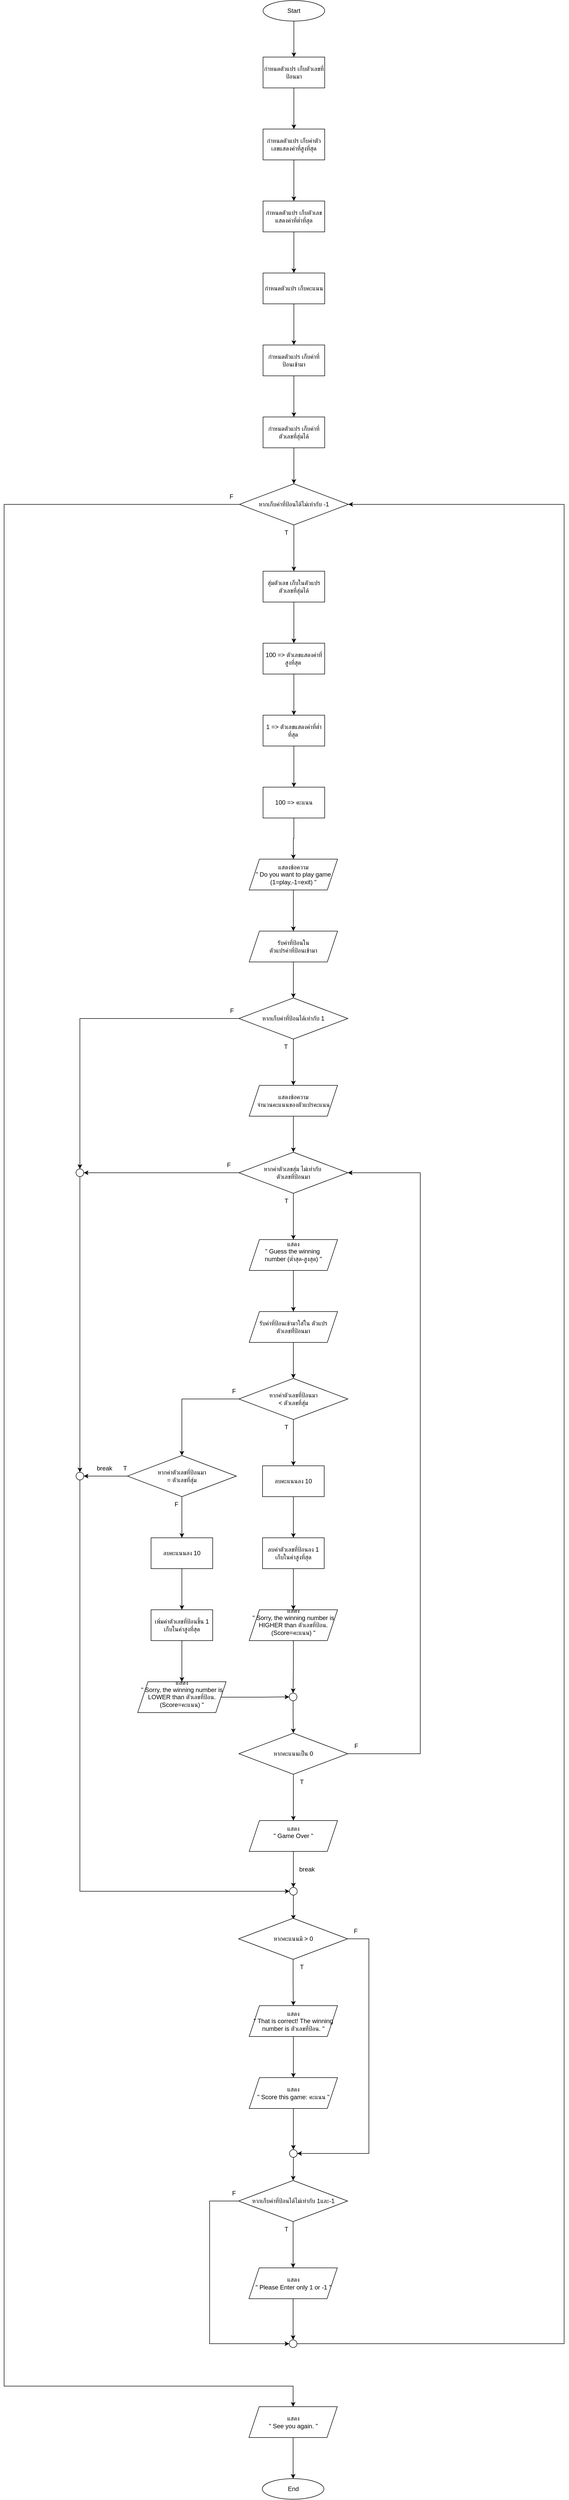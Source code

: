 <mxfile version="28.0.7">
  <diagram name="หน้า-1" id="Oi0tsMdzcpsb-fxznbwA">
    <mxGraphModel dx="1688" dy="536" grid="1" gridSize="10" guides="1" tooltips="1" connect="1" arrows="1" fold="1" page="1" pageScale="1" pageWidth="827" pageHeight="1169" math="0" shadow="0">
      <root>
        <mxCell id="0" />
        <mxCell id="1" parent="0" />
        <mxCell id="scLSkdoXmvEnEPf9tZEV-4" value="" style="edgeStyle=orthogonalEdgeStyle;rounded=0;orthogonalLoop=1;jettySize=auto;html=1;" edge="1" parent="1" source="scLSkdoXmvEnEPf9tZEV-2" target="scLSkdoXmvEnEPf9tZEV-3">
          <mxGeometry relative="1" as="geometry" />
        </mxCell>
        <mxCell id="scLSkdoXmvEnEPf9tZEV-2" value="Start" style="ellipse;whiteSpace=wrap;html=1;" vertex="1" parent="1">
          <mxGeometry x="354" y="40" width="120" height="40" as="geometry" />
        </mxCell>
        <mxCell id="scLSkdoXmvEnEPf9tZEV-6" value="" style="edgeStyle=orthogonalEdgeStyle;rounded=0;orthogonalLoop=1;jettySize=auto;html=1;" edge="1" parent="1" source="scLSkdoXmvEnEPf9tZEV-3" target="scLSkdoXmvEnEPf9tZEV-5">
          <mxGeometry relative="1" as="geometry" />
        </mxCell>
        <mxCell id="scLSkdoXmvEnEPf9tZEV-3" value="กำหนดตัวแปร เก็บตัวเลขที่ป้อนมา" style="whiteSpace=wrap;html=1;" vertex="1" parent="1">
          <mxGeometry x="354" y="150" width="120" height="60" as="geometry" />
        </mxCell>
        <mxCell id="scLSkdoXmvEnEPf9tZEV-8" value="" style="edgeStyle=orthogonalEdgeStyle;rounded=0;orthogonalLoop=1;jettySize=auto;html=1;" edge="1" parent="1" source="scLSkdoXmvEnEPf9tZEV-5" target="scLSkdoXmvEnEPf9tZEV-7">
          <mxGeometry relative="1" as="geometry" />
        </mxCell>
        <mxCell id="scLSkdoXmvEnEPf9tZEV-5" value="กำหนดตัวแปร เก็บค่าตัวเลขแสดงค่าที่สูงที่สุด" style="whiteSpace=wrap;html=1;" vertex="1" parent="1">
          <mxGeometry x="354" y="290" width="120" height="60" as="geometry" />
        </mxCell>
        <mxCell id="scLSkdoXmvEnEPf9tZEV-10" value="" style="edgeStyle=orthogonalEdgeStyle;rounded=0;orthogonalLoop=1;jettySize=auto;html=1;" edge="1" parent="1" source="scLSkdoXmvEnEPf9tZEV-7" target="scLSkdoXmvEnEPf9tZEV-9">
          <mxGeometry relative="1" as="geometry" />
        </mxCell>
        <mxCell id="scLSkdoXmvEnEPf9tZEV-7" value="กำหนดตัวแปร เก็บตัวเลขแสดงค่าที่ต่ำที่สุด" style="whiteSpace=wrap;html=1;" vertex="1" parent="1">
          <mxGeometry x="354" y="430" width="120" height="60" as="geometry" />
        </mxCell>
        <mxCell id="scLSkdoXmvEnEPf9tZEV-12" value="" style="edgeStyle=orthogonalEdgeStyle;rounded=0;orthogonalLoop=1;jettySize=auto;html=1;" edge="1" parent="1" source="scLSkdoXmvEnEPf9tZEV-9" target="scLSkdoXmvEnEPf9tZEV-11">
          <mxGeometry relative="1" as="geometry" />
        </mxCell>
        <mxCell id="scLSkdoXmvEnEPf9tZEV-9" value="กำหนดตัวแปร เก็บคะแนน" style="whiteSpace=wrap;html=1;" vertex="1" parent="1">
          <mxGeometry x="354" y="570" width="120" height="60" as="geometry" />
        </mxCell>
        <mxCell id="scLSkdoXmvEnEPf9tZEV-16" value="" style="edgeStyle=orthogonalEdgeStyle;rounded=0;orthogonalLoop=1;jettySize=auto;html=1;" edge="1" parent="1" source="scLSkdoXmvEnEPf9tZEV-11" target="scLSkdoXmvEnEPf9tZEV-15">
          <mxGeometry relative="1" as="geometry" />
        </mxCell>
        <mxCell id="scLSkdoXmvEnEPf9tZEV-11" value="กำหนดตัวแปร เก็บค่าที่ป้อนเข้ามา" style="whiteSpace=wrap;html=1;" vertex="1" parent="1">
          <mxGeometry x="354" y="710" width="120" height="60" as="geometry" />
        </mxCell>
        <mxCell id="scLSkdoXmvEnEPf9tZEV-18" value="" style="edgeStyle=orthogonalEdgeStyle;rounded=0;orthogonalLoop=1;jettySize=auto;html=1;" edge="1" parent="1" source="scLSkdoXmvEnEPf9tZEV-15" target="scLSkdoXmvEnEPf9tZEV-17">
          <mxGeometry relative="1" as="geometry" />
        </mxCell>
        <mxCell id="scLSkdoXmvEnEPf9tZEV-15" value="กำหนดตัวแปร เก็บค่าที่ตัวเลขที่สุ่มได้" style="whiteSpace=wrap;html=1;" vertex="1" parent="1">
          <mxGeometry x="354" y="850" width="120" height="60" as="geometry" />
        </mxCell>
        <mxCell id="scLSkdoXmvEnEPf9tZEV-20" value="" style="edgeStyle=orthogonalEdgeStyle;rounded=0;orthogonalLoop=1;jettySize=auto;html=1;" edge="1" parent="1" source="scLSkdoXmvEnEPf9tZEV-17" target="scLSkdoXmvEnEPf9tZEV-19">
          <mxGeometry relative="1" as="geometry" />
        </mxCell>
        <mxCell id="scLSkdoXmvEnEPf9tZEV-159" style="edgeStyle=orthogonalEdgeStyle;rounded=0;orthogonalLoop=1;jettySize=auto;html=1;exitX=0;exitY=0.5;exitDx=0;exitDy=0;entryX=0.5;entryY=0;entryDx=0;entryDy=0;" edge="1" parent="1" source="scLSkdoXmvEnEPf9tZEV-17" target="scLSkdoXmvEnEPf9tZEV-168">
          <mxGeometry relative="1" as="geometry">
            <mxPoint x="412.5" y="4720" as="targetPoint" />
            <Array as="points">
              <mxPoint x="-150" y="1020" />
              <mxPoint x="-150" y="4680" />
              <mxPoint x="413" y="4680" />
            </Array>
          </mxGeometry>
        </mxCell>
        <mxCell id="scLSkdoXmvEnEPf9tZEV-17" value="หากเก็บค่าที่ป้อนได้ไม่เท่ากับ -1" style="rhombus;whiteSpace=wrap;html=1;" vertex="1" parent="1">
          <mxGeometry x="308" y="980" width="212" height="80" as="geometry" />
        </mxCell>
        <mxCell id="scLSkdoXmvEnEPf9tZEV-37" value="" style="edgeStyle=orthogonalEdgeStyle;rounded=0;orthogonalLoop=1;jettySize=auto;html=1;" edge="1" parent="1" source="scLSkdoXmvEnEPf9tZEV-19" target="scLSkdoXmvEnEPf9tZEV-36">
          <mxGeometry relative="1" as="geometry" />
        </mxCell>
        <mxCell id="scLSkdoXmvEnEPf9tZEV-19" value="สุ่มตัวเลข เก็บในตัวแปรตัวเลขที่สุ่มได้" style="whiteSpace=wrap;html=1;" vertex="1" parent="1">
          <mxGeometry x="354" y="1150" width="120" height="60" as="geometry" />
        </mxCell>
        <mxCell id="scLSkdoXmvEnEPf9tZEV-31" value="" style="edgeStyle=orthogonalEdgeStyle;rounded=0;orthogonalLoop=1;jettySize=auto;html=1;" edge="1" parent="1" source="scLSkdoXmvEnEPf9tZEV-32" target="scLSkdoXmvEnEPf9tZEV-34">
          <mxGeometry relative="1" as="geometry" />
        </mxCell>
        <mxCell id="scLSkdoXmvEnEPf9tZEV-32" value="แสดงข้อความ&lt;div&gt;&quot;&amp;nbsp;Do you want to play game (1=play,-1=exit) &quot;&lt;/div&gt;" style="shape=parallelogram;perimeter=parallelogramPerimeter;whiteSpace=wrap;html=1;fixedSize=1;" vertex="1" parent="1">
          <mxGeometry x="327" y="1710" width="172" height="60" as="geometry" />
        </mxCell>
        <mxCell id="scLSkdoXmvEnEPf9tZEV-33" value="" style="edgeStyle=orthogonalEdgeStyle;rounded=0;orthogonalLoop=1;jettySize=auto;html=1;" edge="1" parent="1" source="scLSkdoXmvEnEPf9tZEV-34" target="scLSkdoXmvEnEPf9tZEV-35">
          <mxGeometry relative="1" as="geometry" />
        </mxCell>
        <mxCell id="scLSkdoXmvEnEPf9tZEV-34" value="รับค่าที่ป้อนใน&lt;div&gt;ตัวแปรค่าที่ป้อนเข้ามา&lt;/div&gt;" style="shape=parallelogram;perimeter=parallelogramPerimeter;whiteSpace=wrap;html=1;fixedSize=1;" vertex="1" parent="1">
          <mxGeometry x="327" y="1850" width="172" height="60" as="geometry" />
        </mxCell>
        <mxCell id="scLSkdoXmvEnEPf9tZEV-119" value="" style="edgeStyle=orthogonalEdgeStyle;rounded=0;orthogonalLoop=1;jettySize=auto;html=1;" edge="1" parent="1" source="scLSkdoXmvEnEPf9tZEV-35" target="scLSkdoXmvEnEPf9tZEV-51">
          <mxGeometry relative="1" as="geometry" />
        </mxCell>
        <mxCell id="scLSkdoXmvEnEPf9tZEV-138" style="edgeStyle=orthogonalEdgeStyle;rounded=0;orthogonalLoop=1;jettySize=auto;html=1;exitX=0;exitY=0.5;exitDx=0;exitDy=0;entryX=0.5;entryY=0;entryDx=0;entryDy=0;" edge="1" parent="1" source="scLSkdoXmvEnEPf9tZEV-35" target="scLSkdoXmvEnEPf9tZEV-139">
          <mxGeometry relative="1" as="geometry">
            <mxPoint y="2320" as="targetPoint" />
          </mxGeometry>
        </mxCell>
        <mxCell id="scLSkdoXmvEnEPf9tZEV-35" value="หากเก็บค่าที่ป้อนได้เท่ากับ 1" style="rhombus;whiteSpace=wrap;html=1;" vertex="1" parent="1">
          <mxGeometry x="307" y="1980" width="212" height="80" as="geometry" />
        </mxCell>
        <mxCell id="scLSkdoXmvEnEPf9tZEV-39" value="" style="edgeStyle=orthogonalEdgeStyle;rounded=0;orthogonalLoop=1;jettySize=auto;html=1;" edge="1" parent="1" source="scLSkdoXmvEnEPf9tZEV-36" target="scLSkdoXmvEnEPf9tZEV-38">
          <mxGeometry relative="1" as="geometry" />
        </mxCell>
        <mxCell id="scLSkdoXmvEnEPf9tZEV-36" value="100 =&amp;gt; ตัวเลขแสดงค่าที่สูงที่สุด&amp;nbsp;" style="whiteSpace=wrap;html=1;" vertex="1" parent="1">
          <mxGeometry x="354" y="1290" width="120" height="60" as="geometry" />
        </mxCell>
        <mxCell id="scLSkdoXmvEnEPf9tZEV-41" value="" style="edgeStyle=orthogonalEdgeStyle;rounded=0;orthogonalLoop=1;jettySize=auto;html=1;" edge="1" parent="1" source="scLSkdoXmvEnEPf9tZEV-38" target="scLSkdoXmvEnEPf9tZEV-40">
          <mxGeometry relative="1" as="geometry" />
        </mxCell>
        <mxCell id="scLSkdoXmvEnEPf9tZEV-38" value="1 =&amp;gt; ตัวเลขแสดงค่าที่ต่ำที่สุด&amp;nbsp;" style="whiteSpace=wrap;html=1;" vertex="1" parent="1">
          <mxGeometry x="354" y="1430" width="120" height="60" as="geometry" />
        </mxCell>
        <mxCell id="scLSkdoXmvEnEPf9tZEV-44" value="" style="edgeStyle=orthogonalEdgeStyle;rounded=0;orthogonalLoop=1;jettySize=auto;html=1;" edge="1" parent="1" source="scLSkdoXmvEnEPf9tZEV-40" target="scLSkdoXmvEnEPf9tZEV-32">
          <mxGeometry relative="1" as="geometry" />
        </mxCell>
        <mxCell id="scLSkdoXmvEnEPf9tZEV-40" value="100 =&amp;gt; คะแนน" style="whiteSpace=wrap;html=1;" vertex="1" parent="1">
          <mxGeometry x="354" y="1570" width="120" height="60" as="geometry" />
        </mxCell>
        <mxCell id="scLSkdoXmvEnEPf9tZEV-56" value="" style="edgeStyle=orthogonalEdgeStyle;rounded=0;orthogonalLoop=1;jettySize=auto;html=1;" edge="1" parent="1" source="scLSkdoXmvEnEPf9tZEV-51" target="scLSkdoXmvEnEPf9tZEV-55">
          <mxGeometry relative="1" as="geometry" />
        </mxCell>
        <mxCell id="scLSkdoXmvEnEPf9tZEV-51" value="แสดงข้อความ&lt;div&gt;จำนวนคะแนนของตัวแปรคะแนน&lt;/div&gt;" style="shape=parallelogram;perimeter=parallelogramPerimeter;whiteSpace=wrap;html=1;fixedSize=1;" vertex="1" parent="1">
          <mxGeometry x="327" y="2150" width="172" height="60" as="geometry" />
        </mxCell>
        <mxCell id="scLSkdoXmvEnEPf9tZEV-60" value="" style="edgeStyle=orthogonalEdgeStyle;rounded=0;orthogonalLoop=1;jettySize=auto;html=1;" edge="1" parent="1" source="scLSkdoXmvEnEPf9tZEV-55" target="scLSkdoXmvEnEPf9tZEV-59">
          <mxGeometry relative="1" as="geometry" />
        </mxCell>
        <mxCell id="scLSkdoXmvEnEPf9tZEV-55" value="หากค่าตัวเลขสุ่ม ไม่เท่ากับ&amp;nbsp;&lt;div&gt;ตัวเลขที่ป้อนมา&lt;/div&gt;" style="rhombus;whiteSpace=wrap;html=1;" vertex="1" parent="1">
          <mxGeometry x="307" y="2280" width="212" height="80" as="geometry" />
        </mxCell>
        <mxCell id="scLSkdoXmvEnEPf9tZEV-62" value="" style="edgeStyle=orthogonalEdgeStyle;rounded=0;orthogonalLoop=1;jettySize=auto;html=1;" edge="1" parent="1" source="scLSkdoXmvEnEPf9tZEV-59" target="scLSkdoXmvEnEPf9tZEV-61">
          <mxGeometry relative="1" as="geometry" />
        </mxCell>
        <mxCell id="scLSkdoXmvEnEPf9tZEV-59" value="แสดง&lt;div&gt;&quot;&amp;nbsp;Guess the winning&amp;nbsp;&lt;/div&gt;&lt;div&gt;number (ต่ำสุด-สูงสุด) &quot;&lt;br&gt;&lt;br&gt;&lt;/div&gt;" style="shape=parallelogram;perimeter=parallelogramPerimeter;whiteSpace=wrap;html=1;fixedSize=1;" vertex="1" parent="1">
          <mxGeometry x="327" y="2450" width="172" height="60" as="geometry" />
        </mxCell>
        <mxCell id="scLSkdoXmvEnEPf9tZEV-66" value="" style="edgeStyle=orthogonalEdgeStyle;rounded=0;orthogonalLoop=1;jettySize=auto;html=1;" edge="1" parent="1" source="scLSkdoXmvEnEPf9tZEV-61" target="scLSkdoXmvEnEPf9tZEV-65">
          <mxGeometry relative="1" as="geometry" />
        </mxCell>
        <mxCell id="scLSkdoXmvEnEPf9tZEV-61" value="รับค่าที่ป้อนเข้ามาใส่ใน ตัวแปร&lt;div&gt;ตัวเลขที่่ป้อนมา&lt;/div&gt;" style="shape=parallelogram;perimeter=parallelogramPerimeter;whiteSpace=wrap;html=1;fixedSize=1;" vertex="1" parent="1">
          <mxGeometry x="327" y="2590" width="172" height="60" as="geometry" />
        </mxCell>
        <mxCell id="scLSkdoXmvEnEPf9tZEV-68" value="" style="edgeStyle=orthogonalEdgeStyle;rounded=0;orthogonalLoop=1;jettySize=auto;html=1;" edge="1" parent="1" source="scLSkdoXmvEnEPf9tZEV-65" target="scLSkdoXmvEnEPf9tZEV-67">
          <mxGeometry relative="1" as="geometry" />
        </mxCell>
        <mxCell id="scLSkdoXmvEnEPf9tZEV-80" style="edgeStyle=orthogonalEdgeStyle;rounded=0;orthogonalLoop=1;jettySize=auto;html=1;exitX=0.5;exitY=1;exitDx=0;exitDy=0;entryX=0.5;entryY=0;entryDx=0;entryDy=0;" edge="1" parent="1" source="scLSkdoXmvEnEPf9tZEV-81" target="scLSkdoXmvEnEPf9tZEV-76">
          <mxGeometry relative="1" as="geometry">
            <Array as="points">
              <mxPoint x="196" y="2950" />
              <mxPoint x="196" y="3030" />
            </Array>
          </mxGeometry>
        </mxCell>
        <mxCell id="scLSkdoXmvEnEPf9tZEV-65" value="หากค่า&lt;span style=&quot;background-color: transparent; color: light-dark(rgb(0, 0, 0), rgb(255, 255, 255));&quot;&gt;ตัวเลขที่ป้อนมา&lt;br&gt;&amp;lt; ตัวเลขที่สุ่ม&lt;/span&gt;" style="rhombus;whiteSpace=wrap;html=1;" vertex="1" parent="1">
          <mxGeometry x="307" y="2720" width="212" height="80" as="geometry" />
        </mxCell>
        <mxCell id="scLSkdoXmvEnEPf9tZEV-70" value="" style="edgeStyle=orthogonalEdgeStyle;rounded=0;orthogonalLoop=1;jettySize=auto;html=1;" edge="1" parent="1" source="scLSkdoXmvEnEPf9tZEV-67" target="scLSkdoXmvEnEPf9tZEV-69">
          <mxGeometry relative="1" as="geometry" />
        </mxCell>
        <mxCell id="scLSkdoXmvEnEPf9tZEV-67" value="ลบคะแนนลง 10" style="whiteSpace=wrap;html=1;" vertex="1" parent="1">
          <mxGeometry x="353" y="2890" width="120" height="60" as="geometry" />
        </mxCell>
        <mxCell id="scLSkdoXmvEnEPf9tZEV-74" value="" style="edgeStyle=orthogonalEdgeStyle;rounded=0;orthogonalLoop=1;jettySize=auto;html=1;" edge="1" parent="1" source="scLSkdoXmvEnEPf9tZEV-69" target="scLSkdoXmvEnEPf9tZEV-73">
          <mxGeometry relative="1" as="geometry" />
        </mxCell>
        <mxCell id="scLSkdoXmvEnEPf9tZEV-69" value="ลบค่าตัวเลขที่ป้อนลง 1&lt;div&gt;เก็บในค่าสูงที่สุด&lt;/div&gt;" style="whiteSpace=wrap;html=1;" vertex="1" parent="1">
          <mxGeometry x="353" y="3030" width="120" height="60" as="geometry" />
        </mxCell>
        <mxCell id="scLSkdoXmvEnEPf9tZEV-84" style="edgeStyle=orthogonalEdgeStyle;rounded=0;orthogonalLoop=1;jettySize=auto;html=1;exitX=0.5;exitY=1;exitDx=0;exitDy=0;entryX=0.5;entryY=0;entryDx=0;entryDy=0;" edge="1" parent="1" source="scLSkdoXmvEnEPf9tZEV-73" target="scLSkdoXmvEnEPf9tZEV-87">
          <mxGeometry relative="1" as="geometry" />
        </mxCell>
        <mxCell id="scLSkdoXmvEnEPf9tZEV-73" value="แสดง&lt;div&gt;&quot;&amp;nbsp;&lt;span style=&quot;background-color: transparent;&quot;&gt;Sorry, the winning number is HIGHER than ตัวเลขที่ป้อน. (Score=คะแนน)&lt;/span&gt;&lt;span style=&quot;background-color: transparent; color: light-dark(rgb(0, 0, 0), rgb(255, 255, 255));&quot;&gt;&amp;nbsp;&quot;&lt;/span&gt;&lt;/div&gt;&lt;div&gt;&lt;br&gt;&lt;/div&gt;" style="shape=parallelogram;perimeter=parallelogramPerimeter;whiteSpace=wrap;html=1;fixedSize=1;" vertex="1" parent="1">
          <mxGeometry x="327" y="3170" width="172" height="60" as="geometry" />
        </mxCell>
        <mxCell id="scLSkdoXmvEnEPf9tZEV-75" value="" style="edgeStyle=orthogonalEdgeStyle;rounded=0;orthogonalLoop=1;jettySize=auto;html=1;" edge="1" parent="1" source="scLSkdoXmvEnEPf9tZEV-76" target="scLSkdoXmvEnEPf9tZEV-78">
          <mxGeometry relative="1" as="geometry" />
        </mxCell>
        <mxCell id="scLSkdoXmvEnEPf9tZEV-76" value="ลบคะแนนลง 10" style="whiteSpace=wrap;html=1;" vertex="1" parent="1">
          <mxGeometry x="136" y="3030" width="120" height="60" as="geometry" />
        </mxCell>
        <mxCell id="scLSkdoXmvEnEPf9tZEV-77" value="" style="edgeStyle=orthogonalEdgeStyle;rounded=0;orthogonalLoop=1;jettySize=auto;html=1;" edge="1" parent="1" source="scLSkdoXmvEnEPf9tZEV-78" target="scLSkdoXmvEnEPf9tZEV-79">
          <mxGeometry relative="1" as="geometry" />
        </mxCell>
        <mxCell id="scLSkdoXmvEnEPf9tZEV-78" value="เพิ่มค่าตัวเลขที่ป้อนขึ้น 1&lt;div&gt;เก็บในค่าสูงที่สุด&lt;/div&gt;" style="whiteSpace=wrap;html=1;" vertex="1" parent="1">
          <mxGeometry x="136" y="3170" width="120" height="60" as="geometry" />
        </mxCell>
        <mxCell id="scLSkdoXmvEnEPf9tZEV-79" value="แสดง&lt;div&gt;&quot;&amp;nbsp;&lt;span style=&quot;background-color: transparent;&quot;&gt;Sorry, the winning number is LOWER than ตัวเลขที่ป้อน. (Score=คะแนน)&lt;/span&gt;&lt;span style=&quot;background-color: transparent; color: light-dark(rgb(0, 0, 0), rgb(255, 255, 255));&quot;&gt;&amp;nbsp;&quot;&lt;/span&gt;&lt;/div&gt;&lt;div&gt;&lt;br&gt;&lt;/div&gt;" style="shape=parallelogram;perimeter=parallelogramPerimeter;whiteSpace=wrap;html=1;fixedSize=1;" vertex="1" parent="1">
          <mxGeometry x="110" y="3310" width="172" height="60" as="geometry" />
        </mxCell>
        <mxCell id="scLSkdoXmvEnEPf9tZEV-82" value="" style="edgeStyle=orthogonalEdgeStyle;rounded=0;orthogonalLoop=1;jettySize=auto;html=1;exitX=0;exitY=0.5;exitDx=0;exitDy=0;entryX=0.5;entryY=0;entryDx=0;entryDy=0;" edge="1" parent="1" source="scLSkdoXmvEnEPf9tZEV-65" target="scLSkdoXmvEnEPf9tZEV-81">
          <mxGeometry relative="1" as="geometry">
            <mxPoint x="308" y="2760" as="sourcePoint" />
            <mxPoint x="196" y="3030" as="targetPoint" />
          </mxGeometry>
        </mxCell>
        <mxCell id="scLSkdoXmvEnEPf9tZEV-114" style="edgeStyle=orthogonalEdgeStyle;rounded=0;orthogonalLoop=1;jettySize=auto;html=1;exitX=0;exitY=0.5;exitDx=0;exitDy=0;entryX=1;entryY=0.5;entryDx=0;entryDy=0;" edge="1" parent="1" source="scLSkdoXmvEnEPf9tZEV-81" target="scLSkdoXmvEnEPf9tZEV-112">
          <mxGeometry relative="1" as="geometry" />
        </mxCell>
        <mxCell id="scLSkdoXmvEnEPf9tZEV-81" value="หากค่า&lt;span style=&quot;background-color: transparent; color: light-dark(rgb(0, 0, 0), rgb(255, 255, 255));&quot;&gt;ตัวเลขที่ป้อนมา&lt;br&gt;= ตัวเลขที่สุ่ม&lt;/span&gt;" style="rhombus;whiteSpace=wrap;html=1;" vertex="1" parent="1">
          <mxGeometry x="90" y="2870" width="212" height="80" as="geometry" />
        </mxCell>
        <mxCell id="scLSkdoXmvEnEPf9tZEV-88" value="" style="edgeStyle=orthogonalEdgeStyle;rounded=0;orthogonalLoop=1;jettySize=auto;html=1;exitX=1;exitY=0.5;exitDx=0;exitDy=0;" edge="1" parent="1" source="scLSkdoXmvEnEPf9tZEV-79" target="scLSkdoXmvEnEPf9tZEV-87">
          <mxGeometry relative="1" as="geometry">
            <mxPoint x="420.0" y="3339.556" as="targetPoint" />
            <mxPoint x="272" y="3340" as="sourcePoint" />
          </mxGeometry>
        </mxCell>
        <mxCell id="scLSkdoXmvEnEPf9tZEV-95" value="" style="edgeStyle=orthogonalEdgeStyle;rounded=0;orthogonalLoop=1;jettySize=auto;html=1;" edge="1" parent="1" source="scLSkdoXmvEnEPf9tZEV-87" target="scLSkdoXmvEnEPf9tZEV-94">
          <mxGeometry relative="1" as="geometry" />
        </mxCell>
        <mxCell id="scLSkdoXmvEnEPf9tZEV-87" value="" style="ellipse;whiteSpace=wrap;html=1;aspect=fixed;" vertex="1" parent="1">
          <mxGeometry x="405" y="3332" width="15" height="15" as="geometry" />
        </mxCell>
        <mxCell id="scLSkdoXmvEnEPf9tZEV-99" value="" style="edgeStyle=orthogonalEdgeStyle;rounded=0;orthogonalLoop=1;jettySize=auto;html=1;" edge="1" parent="1" source="scLSkdoXmvEnEPf9tZEV-94" target="scLSkdoXmvEnEPf9tZEV-98">
          <mxGeometry relative="1" as="geometry" />
        </mxCell>
        <mxCell id="scLSkdoXmvEnEPf9tZEV-100" style="edgeStyle=orthogonalEdgeStyle;rounded=0;orthogonalLoop=1;jettySize=auto;html=1;entryX=1;entryY=0.5;entryDx=0;entryDy=0;" edge="1" parent="1" source="scLSkdoXmvEnEPf9tZEV-94" target="scLSkdoXmvEnEPf9tZEV-55">
          <mxGeometry relative="1" as="geometry">
            <Array as="points">
              <mxPoint x="660" y="3450" />
              <mxPoint x="660" y="2320" />
            </Array>
          </mxGeometry>
        </mxCell>
        <mxCell id="scLSkdoXmvEnEPf9tZEV-94" value="หากคะแนนเป็น 0" style="rhombus;whiteSpace=wrap;html=1;" vertex="1" parent="1">
          <mxGeometry x="307" y="3410" width="212" height="80" as="geometry" />
        </mxCell>
        <mxCell id="scLSkdoXmvEnEPf9tZEV-111" value="" style="edgeStyle=orthogonalEdgeStyle;rounded=0;orthogonalLoop=1;jettySize=auto;html=1;" edge="1" parent="1" source="scLSkdoXmvEnEPf9tZEV-98" target="scLSkdoXmvEnEPf9tZEV-110">
          <mxGeometry relative="1" as="geometry" />
        </mxCell>
        <mxCell id="scLSkdoXmvEnEPf9tZEV-98" value="แสดง&lt;div&gt;&quot;&amp;nbsp;Game Over&lt;span style=&quot;background-color: transparent; color: light-dark(rgb(0, 0, 0), rgb(255, 255, 255));&quot;&gt;&amp;nbsp;&quot;&lt;/span&gt;&lt;/div&gt;&lt;div&gt;&lt;br&gt;&lt;/div&gt;" style="shape=parallelogram;perimeter=parallelogramPerimeter;whiteSpace=wrap;html=1;fixedSize=1;" vertex="1" parent="1">
          <mxGeometry x="327" y="3580" width="172" height="60" as="geometry" />
        </mxCell>
        <mxCell id="scLSkdoXmvEnEPf9tZEV-103" value="F" style="text;html=1;align=center;verticalAlign=middle;resizable=0;points=[];autosize=1;strokeColor=none;fillColor=none;" vertex="1" parent="1">
          <mxGeometry x="282" y="2730" width="30" height="30" as="geometry" />
        </mxCell>
        <mxCell id="scLSkdoXmvEnEPf9tZEV-104" value="T" style="text;html=1;align=center;verticalAlign=middle;resizable=0;points=[];autosize=1;strokeColor=none;fillColor=none;" vertex="1" parent="1">
          <mxGeometry x="384" y="2800" width="30" height="30" as="geometry" />
        </mxCell>
        <mxCell id="scLSkdoXmvEnEPf9tZEV-105" value="F" style="text;html=1;align=center;verticalAlign=middle;resizable=0;points=[];autosize=1;strokeColor=none;fillColor=none;" vertex="1" parent="1">
          <mxGeometry x="520" y="3420" width="30" height="30" as="geometry" />
        </mxCell>
        <mxCell id="scLSkdoXmvEnEPf9tZEV-106" value="T" style="text;html=1;align=center;verticalAlign=middle;resizable=0;points=[];autosize=1;strokeColor=none;fillColor=none;" vertex="1" parent="1">
          <mxGeometry x="414" y="3490" width="30" height="30" as="geometry" />
        </mxCell>
        <mxCell id="scLSkdoXmvEnEPf9tZEV-121" value="" style="edgeStyle=orthogonalEdgeStyle;rounded=0;orthogonalLoop=1;jettySize=auto;html=1;" edge="1" parent="1" source="scLSkdoXmvEnEPf9tZEV-110">
          <mxGeometry relative="1" as="geometry">
            <mxPoint x="413" y="3772.5" as="targetPoint" />
          </mxGeometry>
        </mxCell>
        <mxCell id="scLSkdoXmvEnEPf9tZEV-110" value="" style="ellipse;whiteSpace=wrap;html=1;aspect=fixed;" vertex="1" parent="1">
          <mxGeometry x="405.5" y="3710" width="15" height="15" as="geometry" />
        </mxCell>
        <mxCell id="scLSkdoXmvEnEPf9tZEV-115" value="" style="edgeStyle=orthogonalEdgeStyle;rounded=0;orthogonalLoop=1;jettySize=auto;html=1;exitX=0.5;exitY=1;exitDx=0;exitDy=0;entryX=0.5;entryY=0;entryDx=0;entryDy=0;" edge="1" parent="1" source="scLSkdoXmvEnEPf9tZEV-139" target="scLSkdoXmvEnEPf9tZEV-112">
          <mxGeometry relative="1" as="geometry">
            <mxPoint x="407" y="3718" as="targetPoint" />
            <mxPoint x="308" y="2320" as="sourcePoint" />
            <Array as="points" />
          </mxGeometry>
        </mxCell>
        <mxCell id="scLSkdoXmvEnEPf9tZEV-116" style="edgeStyle=orthogonalEdgeStyle;rounded=0;orthogonalLoop=1;jettySize=auto;html=1;exitX=0.5;exitY=1;exitDx=0;exitDy=0;entryX=0;entryY=0.5;entryDx=0;entryDy=0;" edge="1" parent="1" source="scLSkdoXmvEnEPf9tZEV-112" target="scLSkdoXmvEnEPf9tZEV-110">
          <mxGeometry relative="1" as="geometry" />
        </mxCell>
        <mxCell id="scLSkdoXmvEnEPf9tZEV-112" value="" style="ellipse;whiteSpace=wrap;html=1;aspect=fixed;" vertex="1" parent="1">
          <mxGeometry x="-10" y="2902.5" width="15" height="15" as="geometry" />
        </mxCell>
        <mxCell id="scLSkdoXmvEnEPf9tZEV-117" value="T" style="text;html=1;align=center;verticalAlign=middle;resizable=0;points=[];autosize=1;strokeColor=none;fillColor=none;" vertex="1" parent="1">
          <mxGeometry x="70" y="2880" width="30" height="30" as="geometry" />
        </mxCell>
        <mxCell id="scLSkdoXmvEnEPf9tZEV-118" value="F" style="text;html=1;align=center;verticalAlign=middle;resizable=0;points=[];autosize=1;strokeColor=none;fillColor=none;" vertex="1" parent="1">
          <mxGeometry x="170" y="2950" width="30" height="30" as="geometry" />
        </mxCell>
        <mxCell id="scLSkdoXmvEnEPf9tZEV-126" value="" style="edgeStyle=orthogonalEdgeStyle;rounded=0;orthogonalLoop=1;jettySize=auto;html=1;" edge="1" parent="1" source="scLSkdoXmvEnEPf9tZEV-122" target="scLSkdoXmvEnEPf9tZEV-125">
          <mxGeometry relative="1" as="geometry" />
        </mxCell>
        <mxCell id="scLSkdoXmvEnEPf9tZEV-136" style="edgeStyle=orthogonalEdgeStyle;rounded=0;orthogonalLoop=1;jettySize=auto;html=1;exitX=1;exitY=0.5;exitDx=0;exitDy=0;entryX=1;entryY=0.5;entryDx=0;entryDy=0;" edge="1" parent="1" source="scLSkdoXmvEnEPf9tZEV-122" target="scLSkdoXmvEnEPf9tZEV-133">
          <mxGeometry relative="1" as="geometry">
            <Array as="points">
              <mxPoint x="560" y="3810" />
              <mxPoint x="560" y="4227" />
            </Array>
          </mxGeometry>
        </mxCell>
        <mxCell id="scLSkdoXmvEnEPf9tZEV-122" value="หากคะแนนมี &amp;gt; 0" style="rhombus;whiteSpace=wrap;html=1;" vertex="1" parent="1">
          <mxGeometry x="306.5" y="3770" width="212" height="80" as="geometry" />
        </mxCell>
        <mxCell id="scLSkdoXmvEnEPf9tZEV-128" value="" style="edgeStyle=orthogonalEdgeStyle;rounded=0;orthogonalLoop=1;jettySize=auto;html=1;" edge="1" parent="1" source="scLSkdoXmvEnEPf9tZEV-125" target="scLSkdoXmvEnEPf9tZEV-127">
          <mxGeometry relative="1" as="geometry" />
        </mxCell>
        <mxCell id="scLSkdoXmvEnEPf9tZEV-125" value="แสดง&lt;div&gt;&quot;&amp;nbsp;&lt;span style=&quot;background-color: transparent;&quot;&gt;That is correct! The winning number is ตัวเลขที่ป้อน. &quot;&lt;/span&gt;&lt;/div&gt;" style="shape=parallelogram;perimeter=parallelogramPerimeter;whiteSpace=wrap;html=1;fixedSize=1;" vertex="1" parent="1">
          <mxGeometry x="327" y="3940" width="172" height="60" as="geometry" />
        </mxCell>
        <mxCell id="scLSkdoXmvEnEPf9tZEV-135" value="" style="edgeStyle=orthogonalEdgeStyle;rounded=0;orthogonalLoop=1;jettySize=auto;html=1;" edge="1" parent="1" source="scLSkdoXmvEnEPf9tZEV-127" target="scLSkdoXmvEnEPf9tZEV-133">
          <mxGeometry relative="1" as="geometry" />
        </mxCell>
        <mxCell id="scLSkdoXmvEnEPf9tZEV-127" value="แสดง&lt;div&gt;&quot;&amp;nbsp;&lt;span style=&quot;background-color: transparent;&quot;&gt;&lt;font&gt;Score this game: คะแนน &quot;&lt;/font&gt;&lt;/span&gt;&lt;/div&gt;" style="shape=parallelogram;perimeter=parallelogramPerimeter;whiteSpace=wrap;html=1;fixedSize=1;" vertex="1" parent="1">
          <mxGeometry x="327" y="4080" width="172" height="60" as="geometry" />
        </mxCell>
        <mxCell id="scLSkdoXmvEnEPf9tZEV-146" value="" style="edgeStyle=orthogonalEdgeStyle;rounded=0;orthogonalLoop=1;jettySize=auto;html=1;" edge="1" parent="1" source="scLSkdoXmvEnEPf9tZEV-133" target="scLSkdoXmvEnEPf9tZEV-145">
          <mxGeometry relative="1" as="geometry" />
        </mxCell>
        <mxCell id="scLSkdoXmvEnEPf9tZEV-133" value="" style="ellipse;whiteSpace=wrap;html=1;aspect=fixed;" vertex="1" parent="1">
          <mxGeometry x="405.5" y="4220" width="15" height="15" as="geometry" />
        </mxCell>
        <mxCell id="scLSkdoXmvEnEPf9tZEV-140" value="" style="edgeStyle=orthogonalEdgeStyle;rounded=0;orthogonalLoop=1;jettySize=auto;html=1;exitX=0;exitY=0.5;exitDx=0;exitDy=0;entryX=1;entryY=0.5;entryDx=0;entryDy=0;" edge="1" parent="1" source="scLSkdoXmvEnEPf9tZEV-55" target="scLSkdoXmvEnEPf9tZEV-139">
          <mxGeometry relative="1" as="geometry">
            <mxPoint x="-2" y="2903" as="targetPoint" />
            <mxPoint x="307" y="2320" as="sourcePoint" />
            <Array as="points">
              <mxPoint x="30" y="2320" />
              <mxPoint x="30" y="2320" />
            </Array>
          </mxGeometry>
        </mxCell>
        <mxCell id="scLSkdoXmvEnEPf9tZEV-139" value="" style="ellipse;whiteSpace=wrap;html=1;aspect=fixed;" vertex="1" parent="1">
          <mxGeometry x="-10" y="2312.5" width="15" height="15" as="geometry" />
        </mxCell>
        <mxCell id="scLSkdoXmvEnEPf9tZEV-141" value="F" style="text;html=1;align=center;verticalAlign=middle;resizable=0;points=[];autosize=1;strokeColor=none;fillColor=none;" vertex="1" parent="1">
          <mxGeometry x="518.5" y="3780" width="30" height="30" as="geometry" />
        </mxCell>
        <mxCell id="scLSkdoXmvEnEPf9tZEV-142" value="T" style="text;html=1;align=center;verticalAlign=middle;resizable=0;points=[];autosize=1;strokeColor=none;fillColor=none;" vertex="1" parent="1">
          <mxGeometry x="414" y="3850" width="30" height="30" as="geometry" />
        </mxCell>
        <mxCell id="scLSkdoXmvEnEPf9tZEV-150" value="" style="edgeStyle=orthogonalEdgeStyle;rounded=0;orthogonalLoop=1;jettySize=auto;html=1;" edge="1" parent="1" source="scLSkdoXmvEnEPf9tZEV-145" target="scLSkdoXmvEnEPf9tZEV-149">
          <mxGeometry relative="1" as="geometry" />
        </mxCell>
        <mxCell id="scLSkdoXmvEnEPf9tZEV-155" style="edgeStyle=orthogonalEdgeStyle;rounded=0;orthogonalLoop=1;jettySize=auto;html=1;exitX=0;exitY=0.5;exitDx=0;exitDy=0;entryX=0;entryY=0.5;entryDx=0;entryDy=0;" edge="1" parent="1" source="scLSkdoXmvEnEPf9tZEV-145" target="scLSkdoXmvEnEPf9tZEV-153">
          <mxGeometry relative="1" as="geometry">
            <mxPoint x="350" y="4580" as="targetPoint" />
            <Array as="points">
              <mxPoint x="250" y="4320" />
              <mxPoint x="250" y="4598" />
            </Array>
          </mxGeometry>
        </mxCell>
        <mxCell id="scLSkdoXmvEnEPf9tZEV-145" value="หากเก็บค่าที่ป้อนได้ไม่เท่ากับ 1และ-1" style="rhombus;whiteSpace=wrap;html=1;" vertex="1" parent="1">
          <mxGeometry x="306.5" y="4280" width="212" height="80" as="geometry" />
        </mxCell>
        <mxCell id="scLSkdoXmvEnEPf9tZEV-154" value="" style="edgeStyle=orthogonalEdgeStyle;rounded=0;orthogonalLoop=1;jettySize=auto;html=1;" edge="1" parent="1" source="scLSkdoXmvEnEPf9tZEV-149" target="scLSkdoXmvEnEPf9tZEV-153">
          <mxGeometry relative="1" as="geometry" />
        </mxCell>
        <mxCell id="scLSkdoXmvEnEPf9tZEV-149" value="แสดง&lt;div&gt;&quot;&amp;nbsp;&lt;span style=&quot;background-color: transparent;&quot;&gt;&lt;font&gt;Please Enter only 1 or -1&amp;nbsp;&quot;&lt;/font&gt;&lt;/span&gt;&lt;/div&gt;" style="shape=parallelogram;perimeter=parallelogramPerimeter;whiteSpace=wrap;html=1;fixedSize=1;" vertex="1" parent="1">
          <mxGeometry x="326.5" y="4450" width="172" height="60" as="geometry" />
        </mxCell>
        <mxCell id="scLSkdoXmvEnEPf9tZEV-158" style="edgeStyle=orthogonalEdgeStyle;rounded=0;orthogonalLoop=1;jettySize=auto;html=1;exitX=1;exitY=0.5;exitDx=0;exitDy=0;entryX=1;entryY=0.5;entryDx=0;entryDy=0;" edge="1" parent="1" source="scLSkdoXmvEnEPf9tZEV-153" target="scLSkdoXmvEnEPf9tZEV-17">
          <mxGeometry relative="1" as="geometry">
            <Array as="points">
              <mxPoint x="940" y="4598" />
              <mxPoint x="940" y="1020" />
            </Array>
          </mxGeometry>
        </mxCell>
        <mxCell id="scLSkdoXmvEnEPf9tZEV-153" value="" style="ellipse;whiteSpace=wrap;html=1;aspect=fixed;" vertex="1" parent="1">
          <mxGeometry x="405" y="4590" width="15" height="15" as="geometry" />
        </mxCell>
        <mxCell id="scLSkdoXmvEnEPf9tZEV-156" value="F" style="text;html=1;align=center;verticalAlign=middle;resizable=0;points=[];autosize=1;strokeColor=none;fillColor=none;" vertex="1" parent="1">
          <mxGeometry x="282" y="4290" width="30" height="30" as="geometry" />
        </mxCell>
        <mxCell id="scLSkdoXmvEnEPf9tZEV-157" value="T" style="text;html=1;align=center;verticalAlign=middle;resizable=0;points=[];autosize=1;strokeColor=none;fillColor=none;" vertex="1" parent="1">
          <mxGeometry x="384" y="4360" width="30" height="30" as="geometry" />
        </mxCell>
        <mxCell id="scLSkdoXmvEnEPf9tZEV-160" value="F" style="text;html=1;align=center;verticalAlign=middle;resizable=0;points=[];autosize=1;strokeColor=none;fillColor=none;" vertex="1" parent="1">
          <mxGeometry x="272" y="2290" width="30" height="30" as="geometry" />
        </mxCell>
        <mxCell id="scLSkdoXmvEnEPf9tZEV-161" value="T" style="text;html=1;align=center;verticalAlign=middle;resizable=0;points=[];autosize=1;strokeColor=none;fillColor=none;" vertex="1" parent="1">
          <mxGeometry x="384" y="2360" width="30" height="30" as="geometry" />
        </mxCell>
        <mxCell id="scLSkdoXmvEnEPf9tZEV-162" value="T" style="text;html=1;align=center;verticalAlign=middle;resizable=0;points=[];autosize=1;strokeColor=none;fillColor=none;" vertex="1" parent="1">
          <mxGeometry x="383" y="2060" width="30" height="30" as="geometry" />
        </mxCell>
        <mxCell id="scLSkdoXmvEnEPf9tZEV-163" value="F" style="text;html=1;align=center;verticalAlign=middle;resizable=0;points=[];autosize=1;strokeColor=none;fillColor=none;" vertex="1" parent="1">
          <mxGeometry x="278" y="1990" width="30" height="30" as="geometry" />
        </mxCell>
        <mxCell id="scLSkdoXmvEnEPf9tZEV-164" value="F" style="text;html=1;align=center;verticalAlign=middle;resizable=0;points=[];autosize=1;strokeColor=none;fillColor=none;" vertex="1" parent="1">
          <mxGeometry x="276.5" y="990" width="30" height="30" as="geometry" />
        </mxCell>
        <mxCell id="scLSkdoXmvEnEPf9tZEV-165" value="T" style="text;html=1;align=center;verticalAlign=middle;resizable=0;points=[];autosize=1;strokeColor=none;fillColor=none;" vertex="1" parent="1">
          <mxGeometry x="384" y="1060" width="30" height="30" as="geometry" />
        </mxCell>
        <mxCell id="scLSkdoXmvEnEPf9tZEV-170" value="" style="edgeStyle=orthogonalEdgeStyle;rounded=0;orthogonalLoop=1;jettySize=auto;html=1;" edge="1" parent="1" source="scLSkdoXmvEnEPf9tZEV-168">
          <mxGeometry relative="1" as="geometry">
            <mxPoint x="412.5" y="4860" as="targetPoint" />
          </mxGeometry>
        </mxCell>
        <mxCell id="scLSkdoXmvEnEPf9tZEV-168" value="แสดง&lt;div&gt;&quot;&amp;nbsp;&lt;span style=&quot;background-color: transparent;&quot;&gt;&lt;font&gt;See you again.&amp;nbsp;&quot;&lt;/font&gt;&lt;/span&gt;&lt;/div&gt;" style="shape=parallelogram;perimeter=parallelogramPerimeter;whiteSpace=wrap;html=1;fixedSize=1;" vertex="1" parent="1">
          <mxGeometry x="326.5" y="4720" width="172" height="60" as="geometry" />
        </mxCell>
        <mxCell id="scLSkdoXmvEnEPf9tZEV-171" value="End" style="ellipse;whiteSpace=wrap;html=1;" vertex="1" parent="1">
          <mxGeometry x="352.5" y="4860" width="120" height="40" as="geometry" />
        </mxCell>
        <mxCell id="scLSkdoXmvEnEPf9tZEV-173" value="break" style="text;html=1;align=center;verticalAlign=middle;resizable=0;points=[];autosize=1;strokeColor=none;fillColor=none;" vertex="1" parent="1">
          <mxGeometry x="414" y="3660" width="50" height="30" as="geometry" />
        </mxCell>
        <mxCell id="scLSkdoXmvEnEPf9tZEV-174" value="break" style="text;html=1;align=center;verticalAlign=middle;resizable=0;points=[];autosize=1;strokeColor=none;fillColor=none;" vertex="1" parent="1">
          <mxGeometry x="20" y="2880" width="50" height="30" as="geometry" />
        </mxCell>
      </root>
    </mxGraphModel>
  </diagram>
</mxfile>
